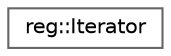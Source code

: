 digraph "Graphical Class Hierarchy"
{
 // INTERACTIVE_SVG=YES
 // LATEX_PDF_SIZE
  bgcolor="transparent";
  edge [fontname=Helvetica,fontsize=10,labelfontname=Helvetica,labelfontsize=10];
  node [fontname=Helvetica,fontsize=10,shape=box,height=0.2,width=0.4];
  rankdir="LR";
  Node0 [label="reg::Iterator",height=0.2,width=0.4,color="grey40", fillcolor="white", style="filled",URL="$d4/d72/classreg_1_1_iterator.html",tooltip="Iterator class to iterator through matches."];
}
